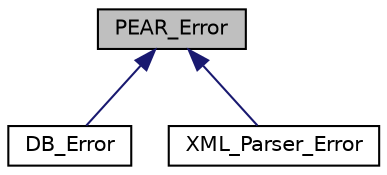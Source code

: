 digraph "PEAR_Error"
{
 // LATEX_PDF_SIZE
  edge [fontname="Helvetica",fontsize="10",labelfontname="Helvetica",labelfontsize="10"];
  node [fontname="Helvetica",fontsize="10",shape=record];
  Node1 [label="PEAR_Error",height=0.2,width=0.4,color="black", fillcolor="grey75", style="filled", fontcolor="black",tooltip=" "];
  Node1 -> Node2 [dir="back",color="midnightblue",fontsize="10",style="solid",fontname="Helvetica"];
  Node2 [label="DB_Error",height=0.2,width=0.4,color="black", fillcolor="white", style="filled",URL="$classDB__Error.html",tooltip=" "];
  Node1 -> Node3 [dir="back",color="midnightblue",fontsize="10",style="solid",fontname="Helvetica"];
  Node3 [label="XML_Parser_Error",height=0.2,width=0.4,color="black", fillcolor="white", style="filled",URL="$classXML__Parser__Error.html",tooltip=" "];
}

